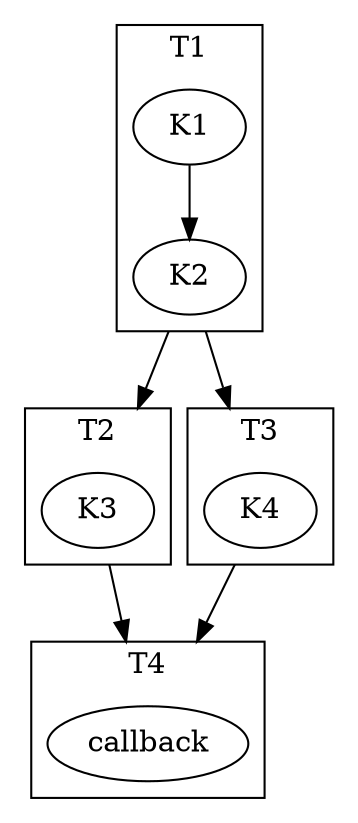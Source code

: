 digraph {
    compound=true;
    subgraph cluster_0 {
      label="T1";
      K1 [label="K1"];
      K2 [label="K2"];
    }
    subgraph cluster_1 {
      label="T2";
      K3 [label="K3"];
    }
    subgraph cluster_2 {
      label="T3";
      K4 [label="K4"];
    }
    subgraph cluster_3 {
      label="T4";
      cb [label="callback"];
    }

    K1 -> K2;
    K2 -> K3 [ltail=cluster_0,lhead=cluster_1,minlen=2];
    K2 -> K4 [ltail=cluster_0,lhead=cluster_2,minlen=2];
    K3 -> cb [ltail=cluster_1,lhead=cluster_3,minlen=2];
    K4 -> cb [ltail=cluster_2,lhead=cluster_3,minlen=2];
}
